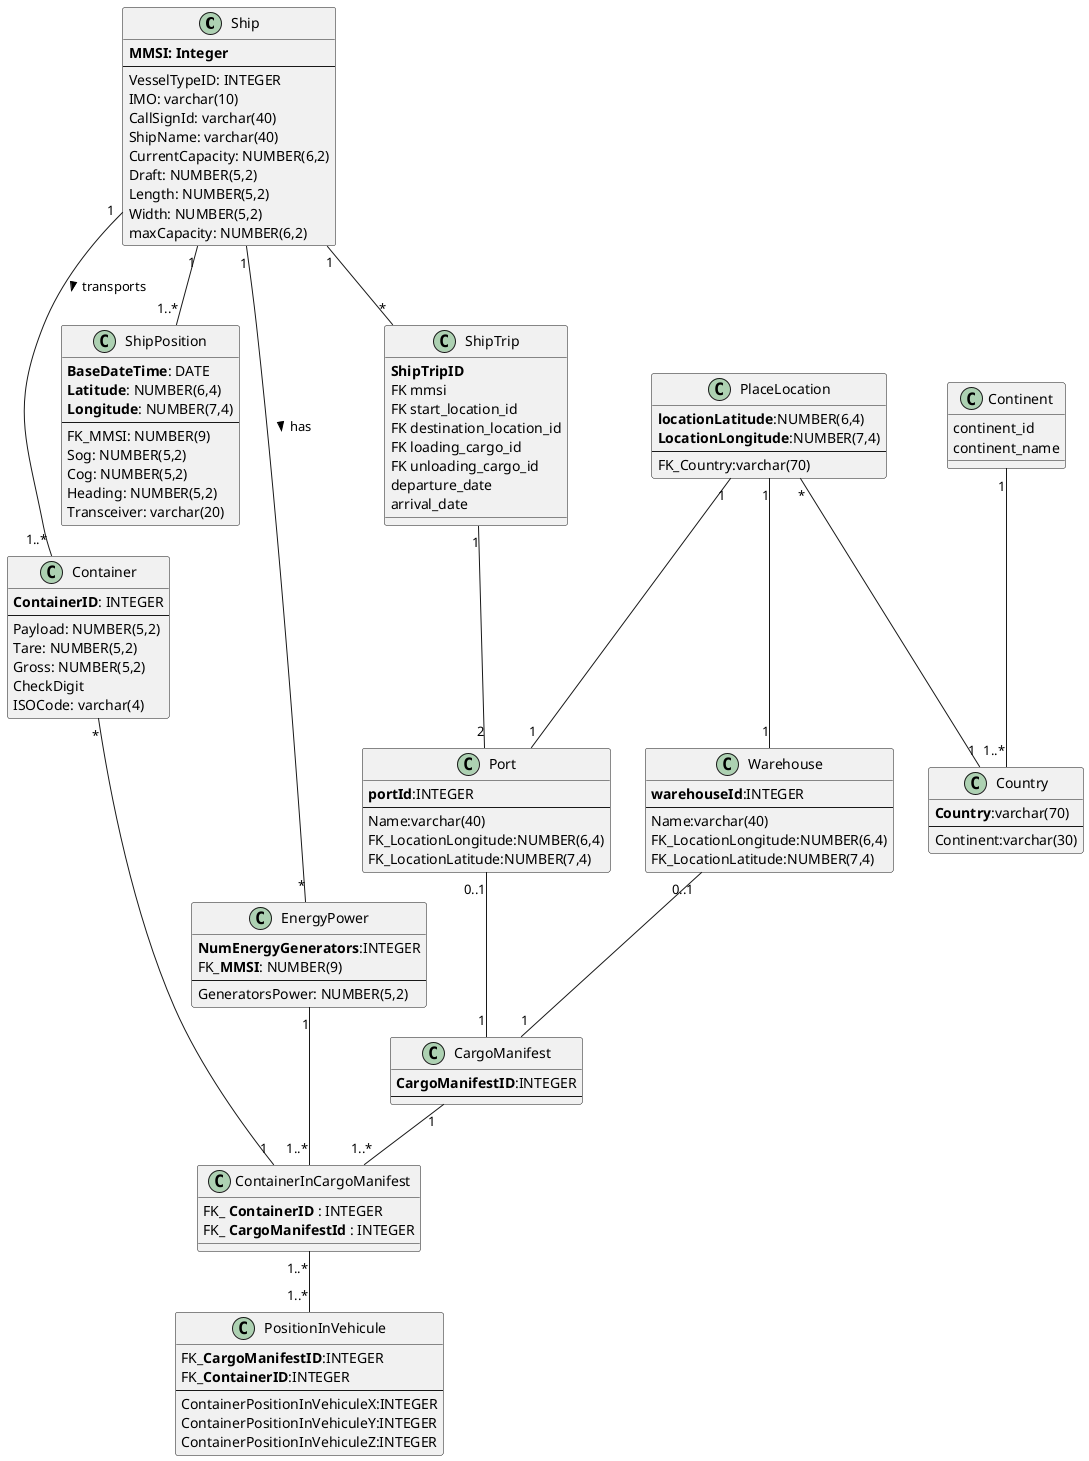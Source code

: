 @startuml
'https://plantuml.com/class-diagram

/'class Company{

}'/

/'
1.In a ship trip does it have legs within the route
2. How to know which container should be offloaded
3. A concept of order that relates container with shipTrip directly
makes sense to know which containers are going to be offloaded?

'/

class Ship{
    **MMSI: Integer**
    ---
    VesselTypeID: INTEGER
    IMO: varchar(10)
    CallSignId: varchar(40)
    ShipName: varchar(40)
    CurrentCapacity: NUMBER(6,2)
    Draft: NUMBER(5,2)
    Length: NUMBER(5,2)
    Width: NUMBER(5,2)
    maxCapacity: NUMBER(6,2)
}

class ShipTrip{
    **ShipTripID**
    FK mmsi
    FK start_location_id
    FK destination_location_id
    FK loading_cargo_id
    FK unloading_cargo_id
    departure_date
    arrival_date
}
/'class TripLeg{

}'/

/'class ContainerOrder{
    **container_order_id**
    --
    FK container_id
    FK ship_trip_id
    start_location_id
}'/

class Continent{
    continent_id
    continent_name
}

class ShipPosition{
    **BaseDateTime**: DATE
    **Latitude**: NUMBER(6,4)
    **Longitude**: NUMBER(7,4)
    --
    FK_MMSI: NUMBER(9)
    Sog: NUMBER(5,2)
    Cog: NUMBER(5,2)
    Heading: NUMBER(5,2)
    Transceiver: varchar(20)
}

/' ShipPosition - BaseDateTime, MMSI'/

class Container{
    **ContainerID**: INTEGER
    --
    Payload: NUMBER(5,2)
    Tare: NUMBER(5,2)
    Gross: NUMBER(5,2)
    CheckDigit
    ISOCode: varchar(4)
}



class EnergyPower{
    **NumEnergyGenerators**:INTEGER
    FK_**MMSI**: NUMBER(9)
    ---
    GeneratorsPower: NUMBER(5,2)
}
/'refrigeration state is ambigous'/

/'manifest type(loading, unloading) changes its values'/
class CargoManifest{
    **CargoManifestID**:INTEGER
    ---
/'    FK_port_id:INTEGER
    FK_MMSI:NUMBER(9)'/
}

class PositionInVehicule{
    FK_**CargoManifestID**:INTEGER
    FK_**ContainerID**:INTEGER
    ---
    ContainerPositionInVehiculeX:INTEGER
    ContainerPositionInVehiculeY:INTEGER
    ContainerPositionInVehiculeZ:INTEGER
}

class Port {
    **portId**:INTEGER
    ---
    Name:varchar(40)
    FK_LocationLongitude:NUMBER(6,4)
    FK_LocationLatitude:NUMBER(7,4)
}

class Warehouse {
    **warehouseId**:INTEGER
    ---
    Name:varchar(40)
    FK_LocationLongitude:NUMBER(6,4)
    FK_LocationLatitude:NUMBER(7,4)
}

class Country{
    **Country**:varchar(70)
    ---
    Continent:varchar(30)
}

class PlaceLocation{
    **locationLatitude**:NUMBER(6,4)
    **LocationLongitude**:NUMBER(7,4)
    ---
    FK_Country:varchar(70)
}

class ContainerInCargoManifest{
    FK_** ContainerID **: INTEGER
    FK_** CargoManifestId **: INTEGER
}




/'class Truck{
    truckID
}

class Transports{
    truckId FK
    warehouseId FK
}'/




Ship "1" -- "1..*" Container : transports >
Ship "1" -- "1..*" ShipPosition
/'Docking "1" -- "1..2" CargoManifest'/
ShipTrip "1" -- "2" Port

Ship "1" -- "*" ShipTrip
CargoManifest "1" -- "1..*" ContainerInCargoManifest
Container "*" -- "1" ContainerInCargoManifest
/'Truck "1" -- "1..*" CargoManifest'/
/'
Truck "*" -- "1" Container
'/
Port "0..1" -- "1" CargoManifest
Warehouse "0..1" -- "1" CargoManifest
PlaceLocation "*" -- "1" Country
Continent "1" -- "1..*" Country
PlaceLocation "1" -- "1" Port
PlaceLocation "1" -- "1" Warehouse

/'Relacoes N para N, falta relacao'/
/'
Truck "1..*" -- "1..*" Warehouse
'/
/'Ship "1" -- "*" Docking'/
/'ShipTrip "1" -- "2" Docking'/
Ship "1" -- "*" EnergyPower : has >
ContainerInCargoManifest "1..*" -- "1..*" PositionInVehicule
EnergyPower "1" -- "1..*" ContainerInCargoManifest


@enduml